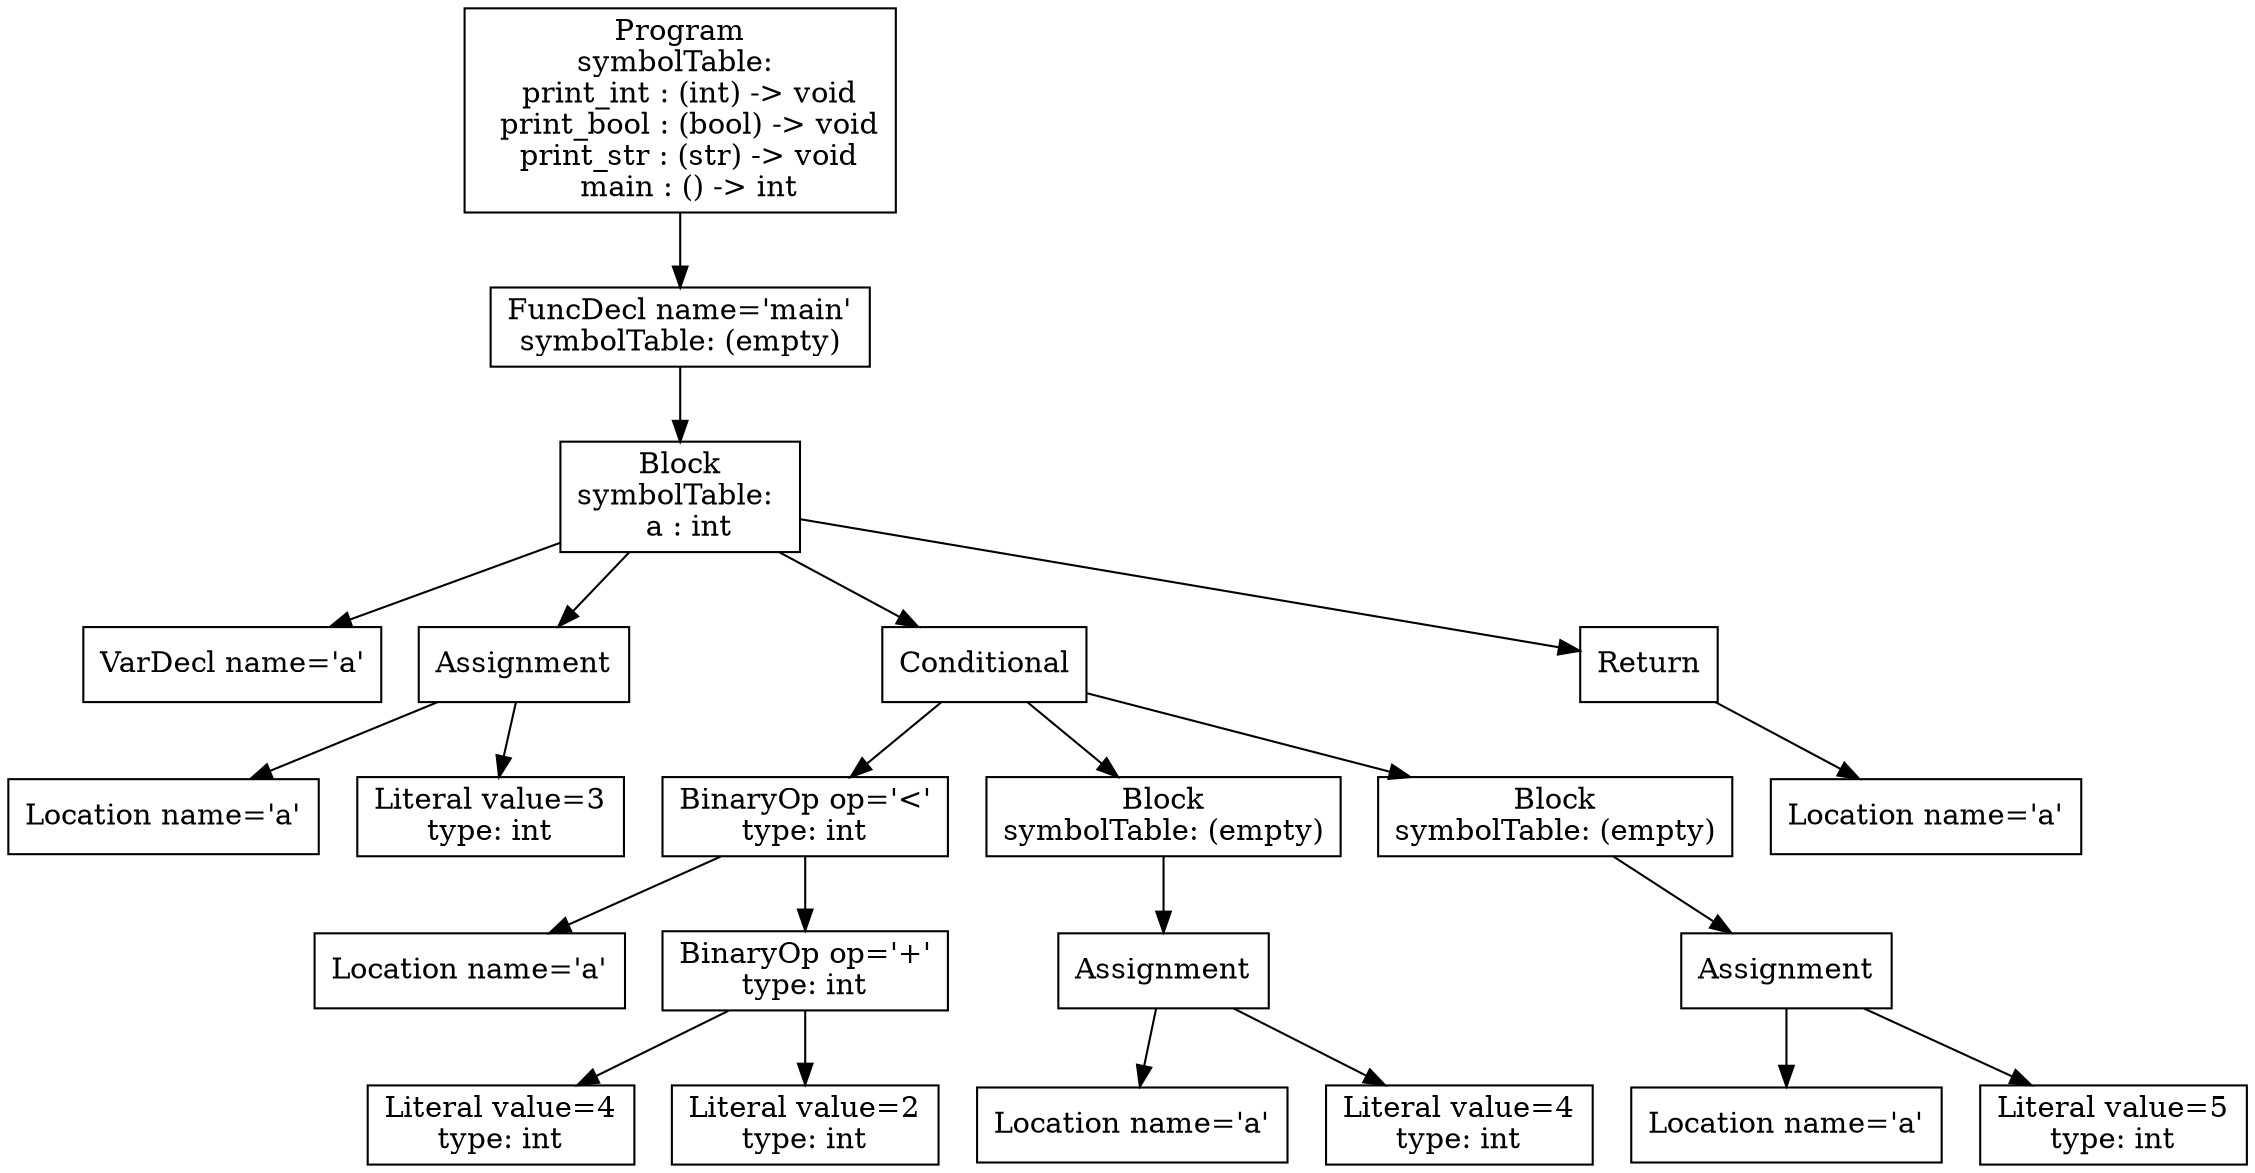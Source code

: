 digraph AST {
3 [shape=box, label="VarDecl name='a'"];
5 [shape=box, label="Location name='a'"];
6 [shape=box, label="Literal value=3\ntype: int"];
4 [shape=box, label="Assignment"];
4 -> 5;
4 -> 6;
9 [shape=box, label="Location name='a'"];
11 [shape=box, label="Literal value=4\ntype: int"];
12 [shape=box, label="Literal value=2\ntype: int"];
10 [shape=box, label="BinaryOp op='+'\ntype: int"];
10 -> 11;
10 -> 12;
8 [shape=box, label="BinaryOp op='<'\ntype: int"];
8 -> 9;
8 -> 10;
15 [shape=box, label="Location name='a'"];
16 [shape=box, label="Literal value=4\ntype: int"];
14 [shape=box, label="Assignment"];
14 -> 15;
14 -> 16;
13 [shape=box, label="Block\nsymbolTable: (empty)"];
13 -> 14;
19 [shape=box, label="Location name='a'"];
20 [shape=box, label="Literal value=5\ntype: int"];
18 [shape=box, label="Assignment"];
18 -> 19;
18 -> 20;
17 [shape=box, label="Block\nsymbolTable: (empty)"];
17 -> 18;
7 [shape=box, label="Conditional"];
7 -> 8;
7 -> 13;
7 -> 17;
22 [shape=box, label="Location name='a'"];
21 [shape=box, label="Return"];
21 -> 22;
2 [shape=box, label="Block\nsymbolTable: \n  a : int"];
2 -> 3;
2 -> 4;
2 -> 7;
2 -> 21;
1 [shape=box, label="FuncDecl name='main'\nsymbolTable: (empty)"];
1 -> 2;
0 [shape=box, label="Program\nsymbolTable: \n  print_int : (int) -> void\n  print_bool : (bool) -> void\n  print_str : (str) -> void\n  main : () -> int"];
0 -> 1;
}
